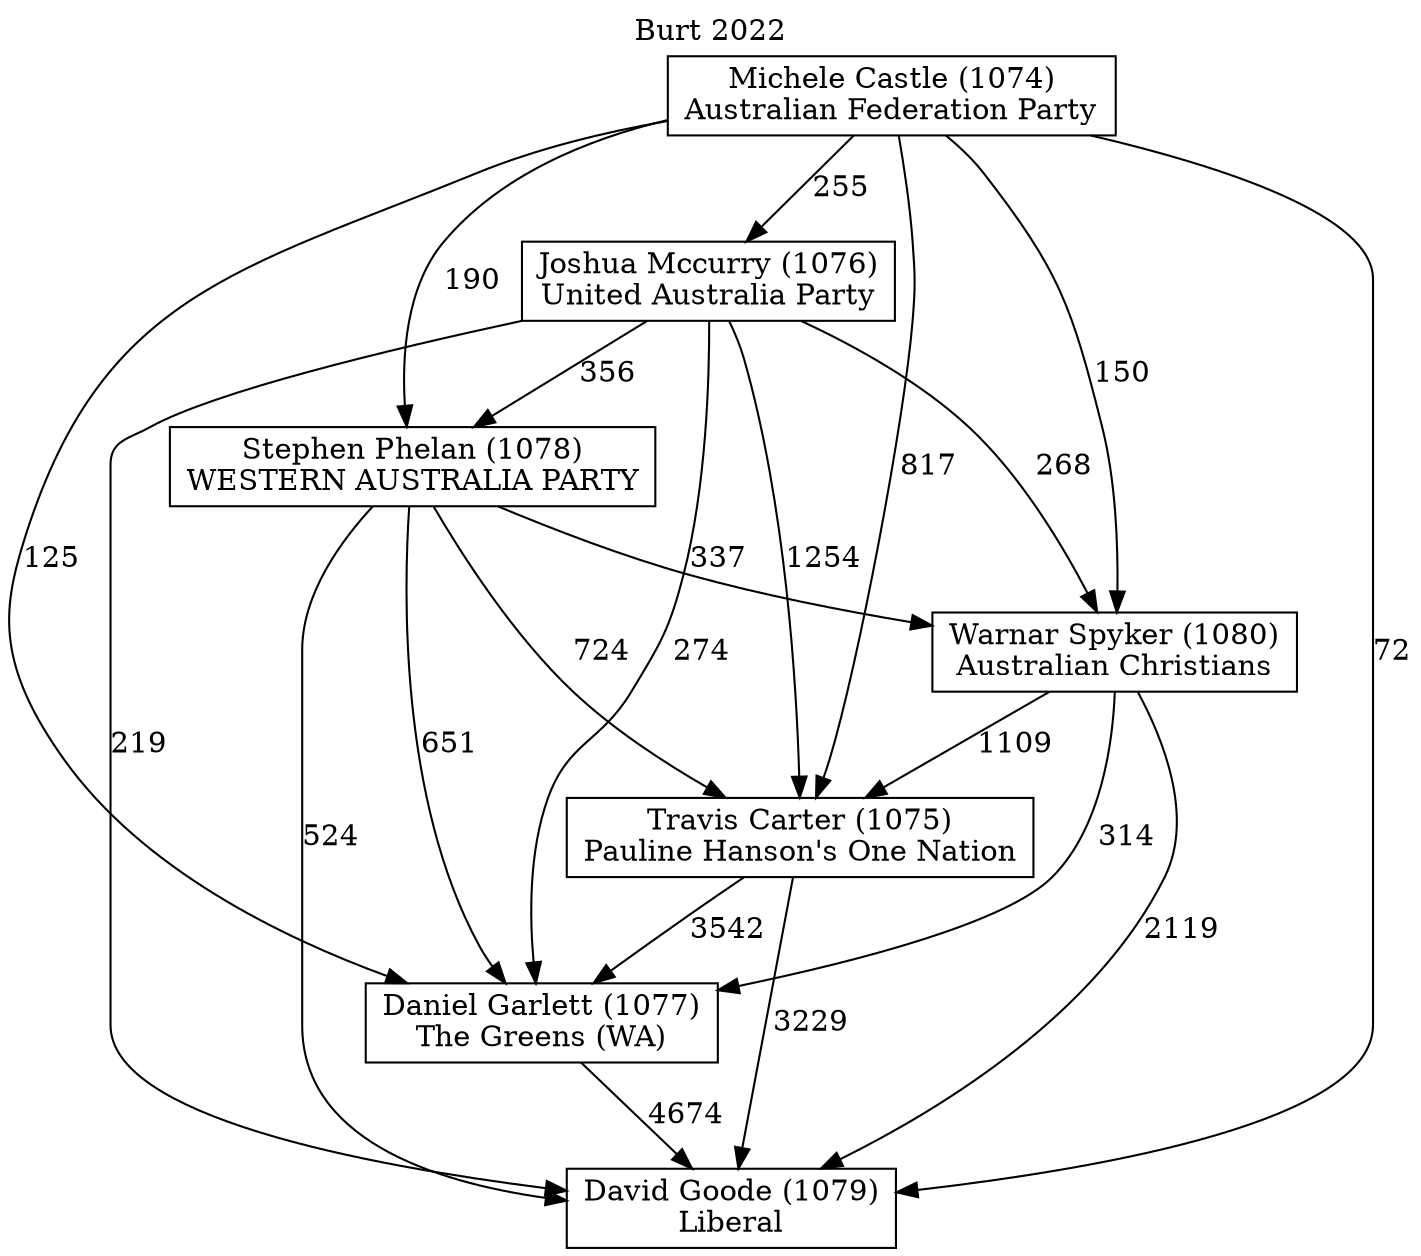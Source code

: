 // House preference flow
digraph "David Goode (1079)_Burt_2022" {
	graph [label="Burt 2022" labelloc=t mclimit=10]
	node [shape=box]
	"Travis Carter (1075)" [label="Travis Carter (1075)
Pauline Hanson's One Nation"]
	"Joshua Mccurry (1076)" [label="Joshua Mccurry (1076)
United Australia Party"]
	"David Goode (1079)" [label="David Goode (1079)
Liberal"]
	"Stephen Phelan (1078)" [label="Stephen Phelan (1078)
WESTERN AUSTRALIA PARTY"]
	"Warnar Spyker (1080)" [label="Warnar Spyker (1080)
Australian Christians"]
	"Michele Castle (1074)" [label="Michele Castle (1074)
Australian Federation Party"]
	"Daniel Garlett (1077)" [label="Daniel Garlett (1077)
The Greens (WA)"]
	"Michele Castle (1074)" -> "Joshua Mccurry (1076)" [label=255]
	"Michele Castle (1074)" -> "Stephen Phelan (1078)" [label=190]
	"Stephen Phelan (1078)" -> "Warnar Spyker (1080)" [label=337]
	"Joshua Mccurry (1076)" -> "Travis Carter (1075)" [label=1254]
	"Michele Castle (1074)" -> "Daniel Garlett (1077)" [label=125]
	"Joshua Mccurry (1076)" -> "Stephen Phelan (1078)" [label=356]
	"Michele Castle (1074)" -> "David Goode (1079)" [label=72]
	"Joshua Mccurry (1076)" -> "Daniel Garlett (1077)" [label=274]
	"Joshua Mccurry (1076)" -> "David Goode (1079)" [label=219]
	"Michele Castle (1074)" -> "Warnar Spyker (1080)" [label=150]
	"Travis Carter (1075)" -> "David Goode (1079)" [label=3229]
	"Stephen Phelan (1078)" -> "Daniel Garlett (1077)" [label=651]
	"Daniel Garlett (1077)" -> "David Goode (1079)" [label=4674]
	"Travis Carter (1075)" -> "Daniel Garlett (1077)" [label=3542]
	"Warnar Spyker (1080)" -> "Travis Carter (1075)" [label=1109]
	"Stephen Phelan (1078)" -> "David Goode (1079)" [label=524]
	"Warnar Spyker (1080)" -> "David Goode (1079)" [label=2119]
	"Michele Castle (1074)" -> "Travis Carter (1075)" [label=817]
	"Warnar Spyker (1080)" -> "Daniel Garlett (1077)" [label=314]
	"Stephen Phelan (1078)" -> "Travis Carter (1075)" [label=724]
	"Joshua Mccurry (1076)" -> "Warnar Spyker (1080)" [label=268]
}
